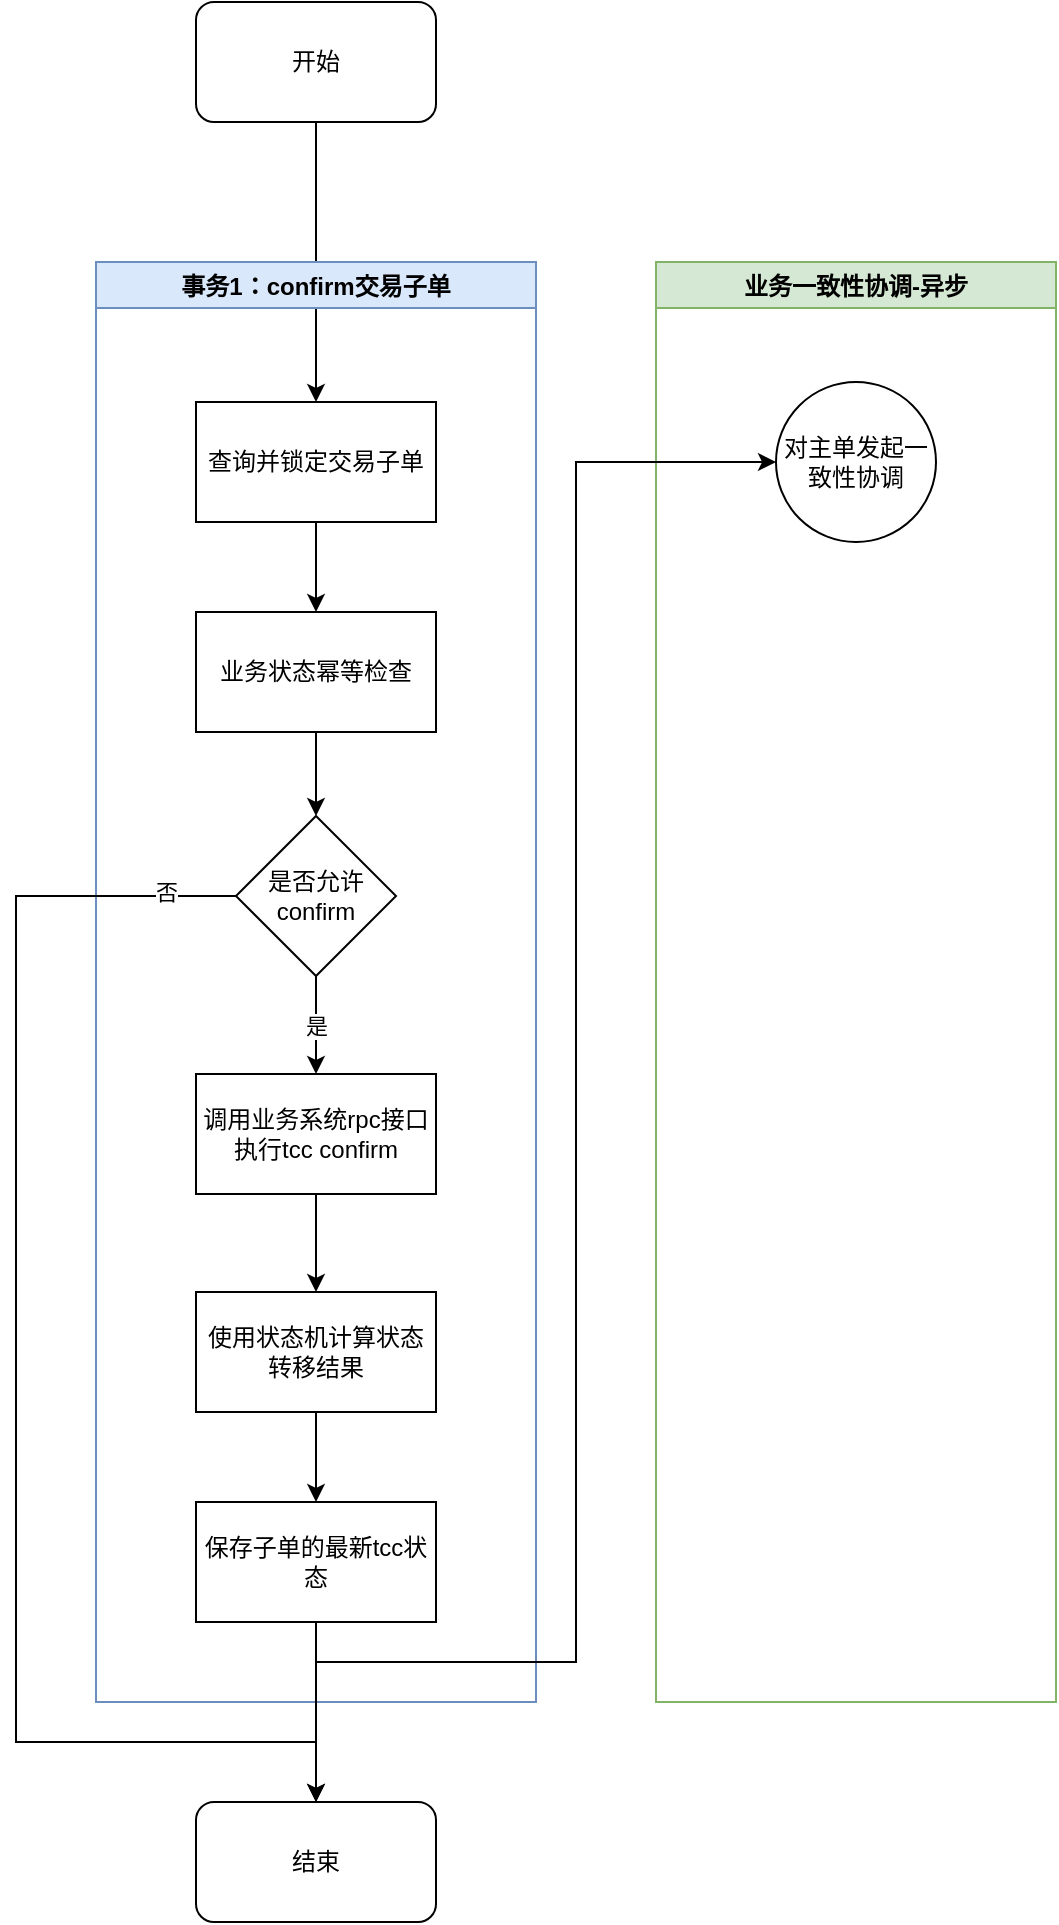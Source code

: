 <mxfile version="20.2.7" type="github">
  <diagram id="C5RBs43oDa-KdzZeNtuy" name="Page-1">
    <mxGraphModel dx="1298" dy="834" grid="1" gridSize="10" guides="1" tooltips="1" connect="1" arrows="1" fold="1" page="1" pageScale="1" pageWidth="827" pageHeight="1169" math="0" shadow="0">
      <root>
        <mxCell id="WIyWlLk6GJQsqaUBKTNV-0" />
        <mxCell id="WIyWlLk6GJQsqaUBKTNV-1" parent="WIyWlLk6GJQsqaUBKTNV-0" />
        <mxCell id="wm8WujX0P5le3miSWKdV-4" style="edgeStyle=orthogonalEdgeStyle;rounded=0;orthogonalLoop=1;jettySize=auto;html=1;entryX=0.5;entryY=0;entryDx=0;entryDy=0;" parent="WIyWlLk6GJQsqaUBKTNV-1" source="wm8WujX0P5le3miSWKdV-0" target="wm8WujX0P5le3miSWKdV-2" edge="1">
          <mxGeometry relative="1" as="geometry" />
        </mxCell>
        <mxCell id="wm8WujX0P5le3miSWKdV-0" value="开始" style="rounded=1;whiteSpace=wrap;html=1;" parent="WIyWlLk6GJQsqaUBKTNV-1" vertex="1">
          <mxGeometry x="210" y="90" width="120" height="60" as="geometry" />
        </mxCell>
        <mxCell id="wm8WujX0P5le3miSWKdV-1" value="事务1：confirm交易子单" style="swimlane;startSize=23;fillColor=#dae8fc;strokeColor=#6c8ebf;" parent="WIyWlLk6GJQsqaUBKTNV-1" vertex="1">
          <mxGeometry x="160" y="220" width="220" height="720" as="geometry" />
        </mxCell>
        <mxCell id="wm8WujX0P5le3miSWKdV-5" style="edgeStyle=orthogonalEdgeStyle;rounded=0;orthogonalLoop=1;jettySize=auto;html=1;entryX=0.5;entryY=0;entryDx=0;entryDy=0;" parent="wm8WujX0P5le3miSWKdV-1" source="wm8WujX0P5le3miSWKdV-2" target="wm8WujX0P5le3miSWKdV-3" edge="1">
          <mxGeometry relative="1" as="geometry" />
        </mxCell>
        <mxCell id="wm8WujX0P5le3miSWKdV-2" value="查询并锁定交易子单" style="rounded=0;whiteSpace=wrap;html=1;" parent="wm8WujX0P5le3miSWKdV-1" vertex="1">
          <mxGeometry x="50" y="70" width="120" height="60" as="geometry" />
        </mxCell>
        <mxCell id="wm8WujX0P5le3miSWKdV-7" style="edgeStyle=orthogonalEdgeStyle;rounded=0;orthogonalLoop=1;jettySize=auto;html=1;entryX=0.5;entryY=0;entryDx=0;entryDy=0;" parent="wm8WujX0P5le3miSWKdV-1" source="wm8WujX0P5le3miSWKdV-3" target="wm8WujX0P5le3miSWKdV-6" edge="1">
          <mxGeometry relative="1" as="geometry" />
        </mxCell>
        <mxCell id="wm8WujX0P5le3miSWKdV-3" value="业务状态幂等检查" style="rounded=0;whiteSpace=wrap;html=1;" parent="wm8WujX0P5le3miSWKdV-1" vertex="1">
          <mxGeometry x="50" y="175" width="120" height="60" as="geometry" />
        </mxCell>
        <mxCell id="wm8WujX0P5le3miSWKdV-9" value="是" style="edgeStyle=orthogonalEdgeStyle;rounded=0;orthogonalLoop=1;jettySize=auto;html=1;entryX=0.5;entryY=0;entryDx=0;entryDy=0;" parent="wm8WujX0P5le3miSWKdV-1" source="wm8WujX0P5le3miSWKdV-6" target="wm8WujX0P5le3miSWKdV-8" edge="1">
          <mxGeometry relative="1" as="geometry" />
        </mxCell>
        <mxCell id="wm8WujX0P5le3miSWKdV-6" value="是否允许confirm" style="rhombus;whiteSpace=wrap;html=1;" parent="wm8WujX0P5le3miSWKdV-1" vertex="1">
          <mxGeometry x="70" y="277" width="80" height="80" as="geometry" />
        </mxCell>
        <mxCell id="wm8WujX0P5le3miSWKdV-12" style="edgeStyle=orthogonalEdgeStyle;rounded=0;orthogonalLoop=1;jettySize=auto;html=1;entryX=0.5;entryY=0;entryDx=0;entryDy=0;" parent="wm8WujX0P5le3miSWKdV-1" source="wm8WujX0P5le3miSWKdV-8" target="wm8WujX0P5le3miSWKdV-10" edge="1">
          <mxGeometry relative="1" as="geometry" />
        </mxCell>
        <mxCell id="wm8WujX0P5le3miSWKdV-8" value="调用业务系统rpc接口执行tcc confirm" style="rounded=0;whiteSpace=wrap;html=1;" parent="wm8WujX0P5le3miSWKdV-1" vertex="1">
          <mxGeometry x="50" y="406" width="120" height="60" as="geometry" />
        </mxCell>
        <mxCell id="wm8WujX0P5le3miSWKdV-15" style="edgeStyle=orthogonalEdgeStyle;rounded=0;orthogonalLoop=1;jettySize=auto;html=1;entryX=0.5;entryY=0;entryDx=0;entryDy=0;" parent="wm8WujX0P5le3miSWKdV-1" source="wm8WujX0P5le3miSWKdV-10" target="wm8WujX0P5le3miSWKdV-14" edge="1">
          <mxGeometry relative="1" as="geometry" />
        </mxCell>
        <mxCell id="wm8WujX0P5le3miSWKdV-10" value="使用状态机计算状态转移结果" style="rounded=0;whiteSpace=wrap;html=1;" parent="wm8WujX0P5le3miSWKdV-1" vertex="1">
          <mxGeometry x="50" y="515" width="120" height="60" as="geometry" />
        </mxCell>
        <mxCell id="wm8WujX0P5le3miSWKdV-14" value="保存子单的最新tcc状态" style="rounded=0;whiteSpace=wrap;html=1;" parent="wm8WujX0P5le3miSWKdV-1" vertex="1">
          <mxGeometry x="50" y="620" width="120" height="60" as="geometry" />
        </mxCell>
        <mxCell id="wm8WujX0P5le3miSWKdV-13" value="结束" style="rounded=1;whiteSpace=wrap;html=1;" parent="WIyWlLk6GJQsqaUBKTNV-1" vertex="1">
          <mxGeometry x="210" y="990" width="120" height="60" as="geometry" />
        </mxCell>
        <mxCell id="wm8WujX0P5le3miSWKdV-16" value="业务一致性协调-异步" style="swimlane;fillColor=#d5e8d4;strokeColor=#82b366;" parent="WIyWlLk6GJQsqaUBKTNV-1" vertex="1">
          <mxGeometry x="440" y="220" width="200" height="720" as="geometry" />
        </mxCell>
        <mxCell id="wsSCBYsBfrptpRHfVEYz-0" value="对主单发起一致性协调" style="ellipse;whiteSpace=wrap;html=1;aspect=fixed;" vertex="1" parent="wm8WujX0P5le3miSWKdV-16">
          <mxGeometry x="60" y="60" width="80" height="80" as="geometry" />
        </mxCell>
        <mxCell id="wm8WujX0P5le3miSWKdV-17" style="edgeStyle=orthogonalEdgeStyle;rounded=0;orthogonalLoop=1;jettySize=auto;html=1;entryX=0.5;entryY=0;entryDx=0;entryDy=0;" parent="WIyWlLk6GJQsqaUBKTNV-1" source="wm8WujX0P5le3miSWKdV-6" target="wm8WujX0P5le3miSWKdV-13" edge="1">
          <mxGeometry relative="1" as="geometry">
            <Array as="points">
              <mxPoint x="120" y="537" />
              <mxPoint x="120" y="960" />
              <mxPoint x="270" y="960" />
            </Array>
          </mxGeometry>
        </mxCell>
        <mxCell id="wm8WujX0P5le3miSWKdV-18" value="否" style="edgeLabel;html=1;align=center;verticalAlign=middle;resizable=0;points=[];" parent="wm8WujX0P5le3miSWKdV-17" vertex="1" connectable="0">
          <mxGeometry x="-0.902" y="-2" relative="1" as="geometry">
            <mxPoint as="offset" />
          </mxGeometry>
        </mxCell>
        <mxCell id="wm8WujX0P5le3miSWKdV-21" style="edgeStyle=orthogonalEdgeStyle;rounded=0;orthogonalLoop=1;jettySize=auto;html=1;entryX=0;entryY=0.5;entryDx=0;entryDy=0;exitX=0.5;exitY=1;exitDx=0;exitDy=0;" parent="WIyWlLk6GJQsqaUBKTNV-1" source="wm8WujX0P5le3miSWKdV-14" target="wsSCBYsBfrptpRHfVEYz-0" edge="1">
          <mxGeometry relative="1" as="geometry">
            <Array as="points">
              <mxPoint x="270" y="920" />
              <mxPoint x="400" y="920" />
              <mxPoint x="400" y="320" />
            </Array>
            <mxPoint x="480" y="320" as="targetPoint" />
          </mxGeometry>
        </mxCell>
        <mxCell id="wm8WujX0P5le3miSWKdV-22" style="edgeStyle=orthogonalEdgeStyle;rounded=0;orthogonalLoop=1;jettySize=auto;html=1;entryX=0.5;entryY=0;entryDx=0;entryDy=0;exitX=0.5;exitY=1;exitDx=0;exitDy=0;" parent="WIyWlLk6GJQsqaUBKTNV-1" source="wm8WujX0P5le3miSWKdV-14" target="wm8WujX0P5le3miSWKdV-13" edge="1">
          <mxGeometry relative="1" as="geometry">
            <Array as="points">
              <mxPoint x="270" y="980" />
              <mxPoint x="270" y="980" />
            </Array>
          </mxGeometry>
        </mxCell>
      </root>
    </mxGraphModel>
  </diagram>
</mxfile>

